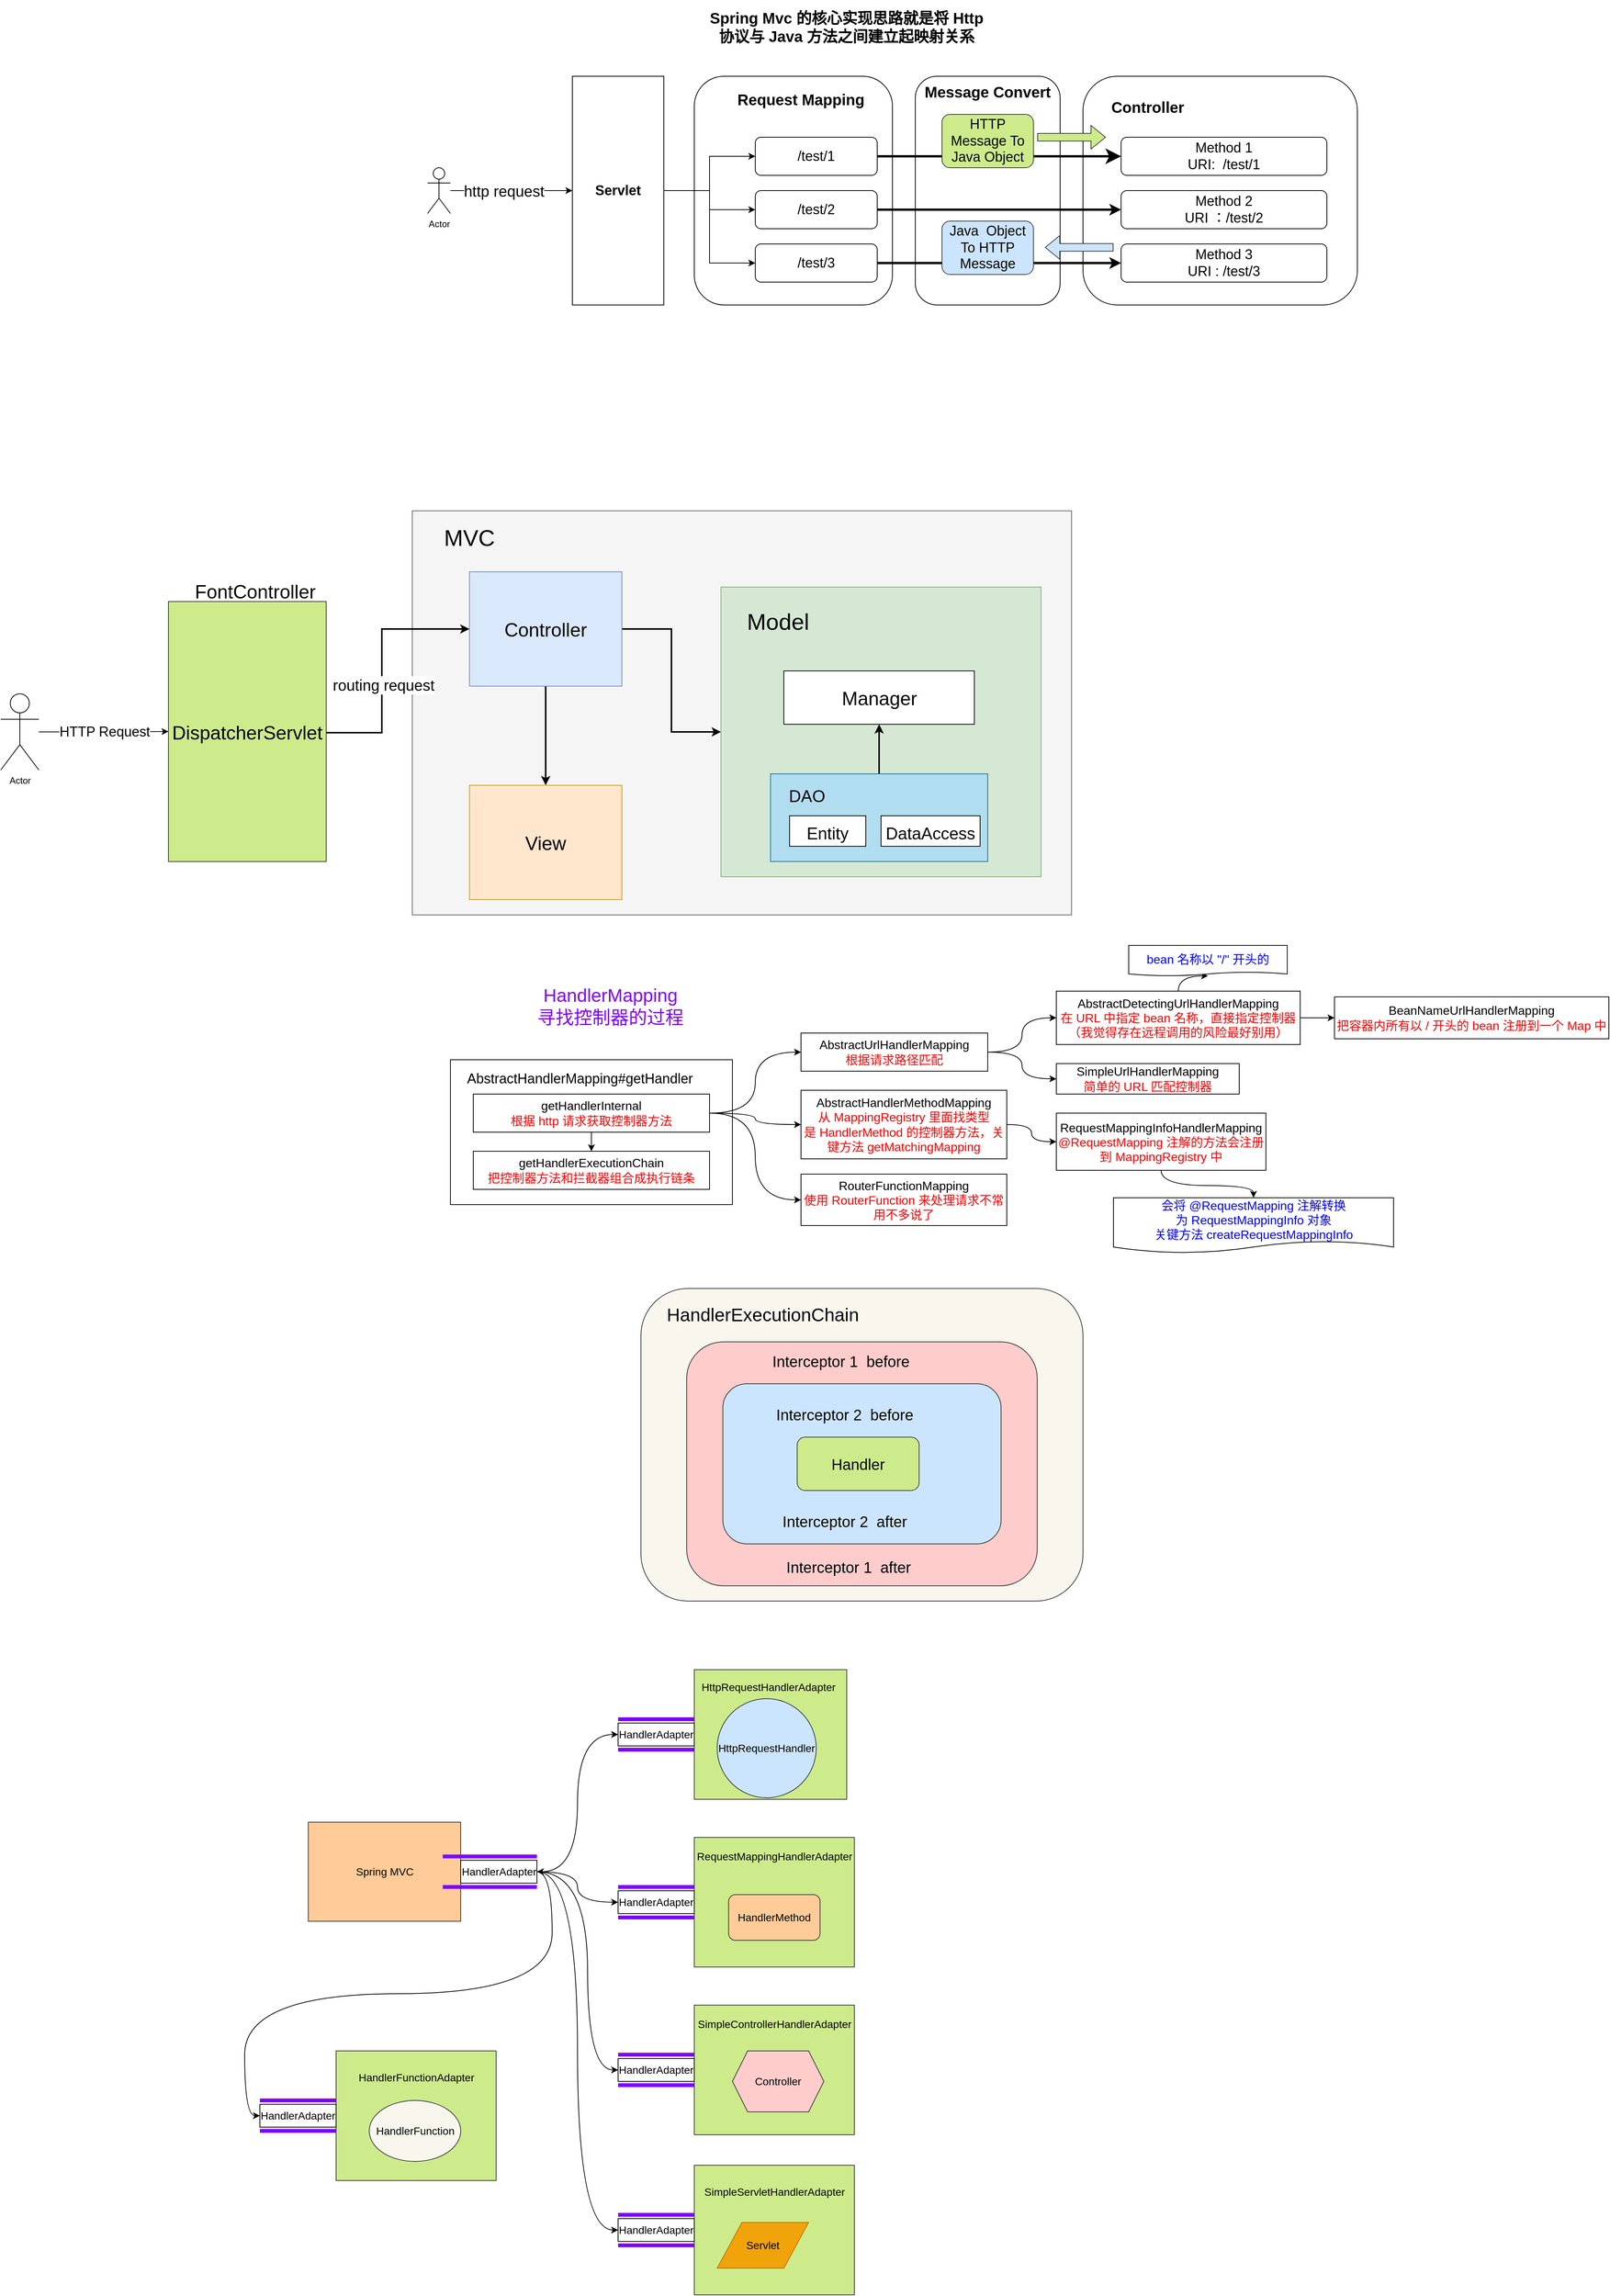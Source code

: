 <mxfile version="22.0.4" type="github">
  <diagram name="第 1 页" id="0abql_iOvC0QdY2ZX0is">
    <mxGraphModel dx="1841" dy="525" grid="1" gridSize="10" guides="1" tooltips="1" connect="1" arrows="1" fold="1" page="1" pageScale="1" pageWidth="827" pageHeight="1169" math="0" shadow="0">
      <root>
        <mxCell id="0" />
        <mxCell id="1" parent="0" />
        <mxCell id="Q98ZkcQ8B9xDj1xsU-A5-8" value="" style="rounded=1;whiteSpace=wrap;html=1;fillColor=#f9f7ed;strokeColor=#36393d;" parent="1" vertex="1">
          <mxGeometry x="50" y="1800" width="580" height="410" as="geometry" />
        </mxCell>
        <mxCell id="10Tzt0Tq10bFXuyb6pFD-25" value="" style="rounded=1;whiteSpace=wrap;html=1;" parent="1" vertex="1">
          <mxGeometry x="410" y="210" width="190" height="300" as="geometry" />
        </mxCell>
        <mxCell id="10Tzt0Tq10bFXuyb6pFD-18" value="" style="rounded=1;whiteSpace=wrap;html=1;" parent="1" vertex="1">
          <mxGeometry x="120" y="210" width="260" height="300" as="geometry" />
        </mxCell>
        <mxCell id="10Tzt0Tq10bFXuyb6pFD-2" value="" style="rounded=1;whiteSpace=wrap;html=1;" parent="1" vertex="1">
          <mxGeometry x="630" y="210" width="360" height="300" as="geometry" />
        </mxCell>
        <mxCell id="10Tzt0Tq10bFXuyb6pFD-3" value="&lt;font style=&quot;font-size: 20px;&quot;&gt;&lt;b style=&quot;&quot;&gt;Controller&lt;/b&gt;&lt;/font&gt;" style="text;html=1;strokeColor=none;fillColor=none;align=center;verticalAlign=middle;whiteSpace=wrap;rounded=0;" parent="1" vertex="1">
          <mxGeometry x="670" y="230" width="90" height="40" as="geometry" />
        </mxCell>
        <mxCell id="10Tzt0Tq10bFXuyb6pFD-4" value="&lt;font style=&quot;font-size: 18px;&quot;&gt;Method 1&lt;br&gt;URI:&amp;nbsp; /test/1&lt;br&gt;&lt;/font&gt;" style="rounded=1;whiteSpace=wrap;html=1;" parent="1" vertex="1">
          <mxGeometry x="680" y="290" width="270" height="50" as="geometry" />
        </mxCell>
        <mxCell id="10Tzt0Tq10bFXuyb6pFD-5" value="&lt;font style=&quot;font-size: 18px;&quot;&gt;Method 2&lt;br&gt;URI ：/test/2&lt;br&gt;&lt;/font&gt;" style="rounded=1;whiteSpace=wrap;html=1;" parent="1" vertex="1">
          <mxGeometry x="680" y="360" width="270" height="50" as="geometry" />
        </mxCell>
        <mxCell id="10Tzt0Tq10bFXuyb6pFD-6" value="&lt;font style=&quot;font-size: 18px;&quot;&gt;Method 3&lt;br&gt;URI : /test/3&lt;br&gt;&lt;/font&gt;" style="rounded=1;whiteSpace=wrap;html=1;" parent="1" vertex="1">
          <mxGeometry x="680" y="430" width="270" height="50" as="geometry" />
        </mxCell>
        <mxCell id="10Tzt0Tq10bFXuyb6pFD-12" style="edgeStyle=orthogonalEdgeStyle;rounded=0;orthogonalLoop=1;jettySize=auto;html=1;" parent="1" source="10Tzt0Tq10bFXuyb6pFD-7" target="10Tzt0Tq10bFXuyb6pFD-9" edge="1">
          <mxGeometry relative="1" as="geometry" />
        </mxCell>
        <mxCell id="10Tzt0Tq10bFXuyb6pFD-14" style="edgeStyle=orthogonalEdgeStyle;rounded=0;orthogonalLoop=1;jettySize=auto;html=1;" parent="1" source="10Tzt0Tq10bFXuyb6pFD-7" target="10Tzt0Tq10bFXuyb6pFD-10" edge="1">
          <mxGeometry relative="1" as="geometry" />
        </mxCell>
        <mxCell id="10Tzt0Tq10bFXuyb6pFD-16" style="edgeStyle=orthogonalEdgeStyle;rounded=0;orthogonalLoop=1;jettySize=auto;html=1;entryX=0;entryY=0.5;entryDx=0;entryDy=0;" parent="1" source="10Tzt0Tq10bFXuyb6pFD-7" target="10Tzt0Tq10bFXuyb6pFD-11" edge="1">
          <mxGeometry relative="1" as="geometry" />
        </mxCell>
        <mxCell id="10Tzt0Tq10bFXuyb6pFD-7" value="&lt;font style=&quot;font-size: 18px;&quot;&gt;&lt;b&gt;Servlet&lt;/b&gt;&lt;/font&gt;" style="rounded=0;whiteSpace=wrap;html=1;" parent="1" vertex="1">
          <mxGeometry x="-40" y="210" width="120" height="300" as="geometry" />
        </mxCell>
        <mxCell id="10Tzt0Tq10bFXuyb6pFD-13" style="edgeStyle=orthogonalEdgeStyle;rounded=0;orthogonalLoop=1;jettySize=auto;html=1;endSize=11;strokeWidth=3;" parent="1" source="10Tzt0Tq10bFXuyb6pFD-9" target="10Tzt0Tq10bFXuyb6pFD-4" edge="1">
          <mxGeometry relative="1" as="geometry" />
        </mxCell>
        <mxCell id="10Tzt0Tq10bFXuyb6pFD-9" value="&lt;font style=&quot;font-size: 18px;&quot;&gt;/test/1&lt;/font&gt;" style="rounded=1;whiteSpace=wrap;html=1;" parent="1" vertex="1">
          <mxGeometry x="200" y="290" width="160" height="50" as="geometry" />
        </mxCell>
        <mxCell id="10Tzt0Tq10bFXuyb6pFD-15" style="edgeStyle=orthogonalEdgeStyle;rounded=0;orthogonalLoop=1;jettySize=auto;html=1;strokeWidth=3;" parent="1" source="10Tzt0Tq10bFXuyb6pFD-10" target="10Tzt0Tq10bFXuyb6pFD-5" edge="1">
          <mxGeometry relative="1" as="geometry" />
        </mxCell>
        <mxCell id="10Tzt0Tq10bFXuyb6pFD-10" value="&lt;font style=&quot;font-size: 18px;&quot;&gt;/test/2&lt;/font&gt;" style="rounded=1;whiteSpace=wrap;html=1;" parent="1" vertex="1">
          <mxGeometry x="200" y="360" width="160" height="50" as="geometry" />
        </mxCell>
        <mxCell id="10Tzt0Tq10bFXuyb6pFD-17" style="edgeStyle=orthogonalEdgeStyle;rounded=0;orthogonalLoop=1;jettySize=auto;html=1;strokeWidth=3;" parent="1" source="10Tzt0Tq10bFXuyb6pFD-11" target="10Tzt0Tq10bFXuyb6pFD-6" edge="1">
          <mxGeometry relative="1" as="geometry" />
        </mxCell>
        <mxCell id="10Tzt0Tq10bFXuyb6pFD-11" value="&lt;font style=&quot;font-size: 18px;&quot;&gt;/test/3&lt;/font&gt;" style="rounded=1;whiteSpace=wrap;html=1;" parent="1" vertex="1">
          <mxGeometry x="200" y="430" width="160" height="50" as="geometry" />
        </mxCell>
        <mxCell id="10Tzt0Tq10bFXuyb6pFD-19" value="&lt;font style=&quot;font-size: 20px;&quot;&gt;&lt;b style=&quot;&quot;&gt;Request Mapping&lt;/b&gt;&lt;/font&gt;" style="text;html=1;strokeColor=none;fillColor=none;align=center;verticalAlign=middle;whiteSpace=wrap;rounded=0;" parent="1" vertex="1">
          <mxGeometry x="175" y="220" width="170" height="40" as="geometry" />
        </mxCell>
        <mxCell id="10Tzt0Tq10bFXuyb6pFD-21" style="edgeStyle=orthogonalEdgeStyle;rounded=0;orthogonalLoop=1;jettySize=auto;html=1;" parent="1" source="10Tzt0Tq10bFXuyb6pFD-20" target="10Tzt0Tq10bFXuyb6pFD-7" edge="1">
          <mxGeometry relative="1" as="geometry" />
        </mxCell>
        <mxCell id="10Tzt0Tq10bFXuyb6pFD-22" value="&lt;font style=&quot;font-size: 20px;&quot;&gt;http request&lt;/font&gt;" style="edgeLabel;html=1;align=center;verticalAlign=middle;resizable=0;points=[];" parent="10Tzt0Tq10bFXuyb6pFD-21" vertex="1" connectable="0">
          <mxGeometry x="-0.287" y="-3" relative="1" as="geometry">
            <mxPoint x="13" y="-3" as="offset" />
          </mxGeometry>
        </mxCell>
        <mxCell id="10Tzt0Tq10bFXuyb6pFD-20" value="Actor" style="shape=umlActor;verticalLabelPosition=bottom;verticalAlign=top;html=1;outlineConnect=0;" parent="1" vertex="1">
          <mxGeometry x="-230" y="330" width="30" height="60" as="geometry" />
        </mxCell>
        <mxCell id="10Tzt0Tq10bFXuyb6pFD-23" value="&lt;font style=&quot;font-size: 20px;&quot;&gt;&lt;b style=&quot;&quot;&gt;Spring Mvc 的核心实现思路就是将 Http 协议与 Java 方法之间建立起映射关系&lt;/b&gt;&lt;/font&gt;" style="text;html=1;strokeColor=none;fillColor=none;align=center;verticalAlign=middle;whiteSpace=wrap;rounded=0;" parent="1" vertex="1">
          <mxGeometry x="130" y="110" width="380" height="70" as="geometry" />
        </mxCell>
        <mxCell id="10Tzt0Tq10bFXuyb6pFD-26" value="&lt;font style=&quot;font-size: 20px;&quot;&gt;&lt;b style=&quot;&quot;&gt;Message Convert&lt;/b&gt;&lt;/font&gt;" style="text;html=1;strokeColor=none;fillColor=none;align=center;verticalAlign=middle;whiteSpace=wrap;rounded=0;" parent="1" vertex="1">
          <mxGeometry x="420" y="210" width="170" height="40" as="geometry" />
        </mxCell>
        <mxCell id="10Tzt0Tq10bFXuyb6pFD-29" value="&lt;font style=&quot;font-size: 18px;&quot;&gt;HTTP Message To Java Object&lt;/font&gt;" style="rounded=1;whiteSpace=wrap;html=1;fillColor=#cdeb8b;strokeColor=#36393d;" parent="1" vertex="1">
          <mxGeometry x="445" y="260" width="120" height="70" as="geometry" />
        </mxCell>
        <mxCell id="10Tzt0Tq10bFXuyb6pFD-30" value="&lt;font style=&quot;font-size: 18px;&quot;&gt;Java&amp;nbsp; Object To HTTP Message&lt;/font&gt;" style="rounded=1;whiteSpace=wrap;html=1;fillColor=#cce5ff;strokeColor=#36393d;" parent="1" vertex="1">
          <mxGeometry x="445" y="400" width="120" height="70" as="geometry" />
        </mxCell>
        <mxCell id="10Tzt0Tq10bFXuyb6pFD-31" value="" style="shape=flexArrow;endArrow=classic;html=1;rounded=0;fillColor=#cdeb8b;strokeColor=#36393d;" parent="1" edge="1">
          <mxGeometry width="50" height="50" relative="1" as="geometry">
            <mxPoint x="570" y="290" as="sourcePoint" />
            <mxPoint x="660" y="290" as="targetPoint" />
          </mxGeometry>
        </mxCell>
        <mxCell id="10Tzt0Tq10bFXuyb6pFD-32" value="" style="shape=flexArrow;endArrow=classic;html=1;rounded=0;fillColor=#cce5ff;strokeColor=#36393d;" parent="1" edge="1">
          <mxGeometry width="50" height="50" relative="1" as="geometry">
            <mxPoint x="670" y="434.5" as="sourcePoint" />
            <mxPoint x="580" y="434.5" as="targetPoint" />
          </mxGeometry>
        </mxCell>
        <mxCell id="taZi2zHfxL4B1svhan_J-2" value="" style="rounded=0;whiteSpace=wrap;html=1;fillColor=#f5f5f5;fontColor=#333333;strokeColor=#666666;" parent="1" vertex="1">
          <mxGeometry x="-250" y="780" width="865" height="530" as="geometry" />
        </mxCell>
        <mxCell id="taZi2zHfxL4B1svhan_J-3" style="edgeStyle=orthogonalEdgeStyle;rounded=0;orthogonalLoop=1;jettySize=auto;html=1;fontSize=25;strokeWidth=2;" parent="1" source="taZi2zHfxL4B1svhan_J-5" target="taZi2zHfxL4B1svhan_J-7" edge="1">
          <mxGeometry relative="1" as="geometry" />
        </mxCell>
        <mxCell id="taZi2zHfxL4B1svhan_J-4" style="edgeStyle=orthogonalEdgeStyle;rounded=0;orthogonalLoop=1;jettySize=auto;html=1;exitX=0.5;exitY=1;exitDx=0;exitDy=0;fontSize=25;strokeWidth=2;" parent="1" source="taZi2zHfxL4B1svhan_J-5" target="taZi2zHfxL4B1svhan_J-6" edge="1">
          <mxGeometry relative="1" as="geometry" />
        </mxCell>
        <mxCell id="taZi2zHfxL4B1svhan_J-5" value="&lt;font style=&quot;font-size: 25px;&quot;&gt;Controller&lt;/font&gt;" style="rounded=0;whiteSpace=wrap;html=1;fillColor=#dae8fc;strokeColor=#6c8ebf;" parent="1" vertex="1">
          <mxGeometry x="-175" y="860" width="200" height="150" as="geometry" />
        </mxCell>
        <mxCell id="taZi2zHfxL4B1svhan_J-6" value="&lt;font style=&quot;font-size: 25px;&quot;&gt;View&lt;/font&gt;" style="rounded=0;whiteSpace=wrap;html=1;fillColor=#ffe6cc;strokeColor=#d79b00;" parent="1" vertex="1">
          <mxGeometry x="-175" y="1140" width="200" height="150" as="geometry" />
        </mxCell>
        <mxCell id="taZi2zHfxL4B1svhan_J-7" value="" style="rounded=0;whiteSpace=wrap;html=1;fillColor=#d5e8d4;strokeColor=#82b366;" parent="1" vertex="1">
          <mxGeometry x="155" y="880" width="420" height="380" as="geometry" />
        </mxCell>
        <mxCell id="taZi2zHfxL4B1svhan_J-8" style="edgeStyle=orthogonalEdgeStyle;rounded=0;orthogonalLoop=1;jettySize=auto;html=1;exitX=0.5;exitY=0;exitDx=0;exitDy=0;entryX=0.5;entryY=1;entryDx=0;entryDy=0;fontSize=30;strokeWidth=2;" parent="1" source="taZi2zHfxL4B1svhan_J-9" target="taZi2zHfxL4B1svhan_J-10" edge="1">
          <mxGeometry relative="1" as="geometry" />
        </mxCell>
        <mxCell id="taZi2zHfxL4B1svhan_J-9" value="" style="rounded=0;whiteSpace=wrap;html=1;fontSize=25;fillColor=#b1ddf0;strokeColor=#10739e;" parent="1" vertex="1">
          <mxGeometry x="220" y="1125" width="285" height="115" as="geometry" />
        </mxCell>
        <mxCell id="taZi2zHfxL4B1svhan_J-10" value="Manager" style="rounded=0;whiteSpace=wrap;html=1;fontSize=25;" parent="1" vertex="1">
          <mxGeometry x="237.5" y="990" width="250" height="70" as="geometry" />
        </mxCell>
        <mxCell id="taZi2zHfxL4B1svhan_J-11" value="&lt;font style=&quot;font-size: 30px;&quot;&gt;MVC&lt;/font&gt;" style="text;html=1;strokeColor=none;fillColor=none;align=center;verticalAlign=middle;whiteSpace=wrap;rounded=0;fontSize=25;" parent="1" vertex="1">
          <mxGeometry x="-230" y="790" width="110" height="50" as="geometry" />
        </mxCell>
        <mxCell id="taZi2zHfxL4B1svhan_J-12" value="&lt;font style=&quot;font-size: 30px;&quot;&gt;Model&lt;/font&gt;" style="text;html=1;strokeColor=none;fillColor=none;align=center;verticalAlign=middle;whiteSpace=wrap;rounded=0;fontSize=25;" parent="1" vertex="1">
          <mxGeometry x="175" y="900" width="110" height="50" as="geometry" />
        </mxCell>
        <mxCell id="taZi2zHfxL4B1svhan_J-13" value="&lt;font style=&quot;font-size: 22px;&quot;&gt;Entity&lt;/font&gt;" style="rounded=0;whiteSpace=wrap;html=1;fontSize=30;" parent="1" vertex="1">
          <mxGeometry x="245" y="1180" width="100" height="40" as="geometry" />
        </mxCell>
        <mxCell id="taZi2zHfxL4B1svhan_J-14" value="&lt;font style=&quot;font-size: 22px;&quot;&gt;DataAccess&lt;/font&gt;" style="rounded=0;whiteSpace=wrap;html=1;fontSize=30;" parent="1" vertex="1">
          <mxGeometry x="365" y="1180" width="130" height="40" as="geometry" />
        </mxCell>
        <mxCell id="taZi2zHfxL4B1svhan_J-15" value="DAO" style="text;html=1;strokeColor=none;fillColor=none;align=center;verticalAlign=middle;whiteSpace=wrap;rounded=0;fontSize=22;" parent="1" vertex="1">
          <mxGeometry x="237.5" y="1140" width="60" height="30" as="geometry" />
        </mxCell>
        <mxCell id="taZi2zHfxL4B1svhan_J-17" style="edgeStyle=orthogonalEdgeStyle;rounded=0;orthogonalLoop=1;jettySize=auto;html=1;entryX=0;entryY=0.5;entryDx=0;entryDy=0;strokeWidth=2;" parent="1" source="taZi2zHfxL4B1svhan_J-16" target="taZi2zHfxL4B1svhan_J-5" edge="1">
          <mxGeometry relative="1" as="geometry">
            <Array as="points">
              <mxPoint x="-290" y="1071" />
              <mxPoint x="-290" y="935" />
            </Array>
          </mxGeometry>
        </mxCell>
        <mxCell id="taZi2zHfxL4B1svhan_J-22" value="&lt;font style=&quot;font-size: 20px;&quot;&gt;routing request&lt;/font&gt;" style="edgeLabel;html=1;align=center;verticalAlign=middle;resizable=0;points=[];" parent="taZi2zHfxL4B1svhan_J-17" vertex="1" connectable="0">
          <mxGeometry x="-0.155" y="-2" relative="1" as="geometry">
            <mxPoint y="1" as="offset" />
          </mxGeometry>
        </mxCell>
        <mxCell id="taZi2zHfxL4B1svhan_J-16" value="&lt;font style=&quot;font-size: 25px;&quot;&gt;DispatcherServlet&lt;/font&gt;" style="rounded=0;whiteSpace=wrap;html=1;fillColor=#cdeb8b;strokeColor=#36393d;" parent="1" vertex="1">
          <mxGeometry x="-570" y="899" width="207" height="341" as="geometry" />
        </mxCell>
        <mxCell id="taZi2zHfxL4B1svhan_J-18" value="&lt;font style=&quot;font-size: 25px;&quot;&gt;FontController&lt;/font&gt;" style="text;html=1;strokeColor=none;fillColor=none;align=center;verticalAlign=middle;whiteSpace=wrap;rounded=0;" parent="1" vertex="1">
          <mxGeometry x="-526.5" y="870" width="140" height="30" as="geometry" />
        </mxCell>
        <mxCell id="taZi2zHfxL4B1svhan_J-20" style="edgeStyle=orthogonalEdgeStyle;rounded=0;orthogonalLoop=1;jettySize=auto;html=1;entryX=0;entryY=0.5;entryDx=0;entryDy=0;" parent="1" source="taZi2zHfxL4B1svhan_J-19" target="taZi2zHfxL4B1svhan_J-16" edge="1">
          <mxGeometry relative="1" as="geometry" />
        </mxCell>
        <mxCell id="taZi2zHfxL4B1svhan_J-21" value="&lt;font style=&quot;font-size: 18px;&quot;&gt;HTTP Request&lt;/font&gt;" style="edgeLabel;html=1;align=center;verticalAlign=middle;resizable=0;points=[];" parent="taZi2zHfxL4B1svhan_J-20" vertex="1" connectable="0">
          <mxGeometry x="-0.26" y="1" relative="1" as="geometry">
            <mxPoint x="23" y="1" as="offset" />
          </mxGeometry>
        </mxCell>
        <mxCell id="taZi2zHfxL4B1svhan_J-19" value="Actor" style="shape=umlActor;verticalLabelPosition=bottom;verticalAlign=top;html=1;outlineConnect=0;" parent="1" vertex="1">
          <mxGeometry x="-790" y="1020" width="50" height="100" as="geometry" />
        </mxCell>
        <mxCell id="3lszufqdUvXLjo91GpNb-1" value="" style="rounded=0;whiteSpace=wrap;html=1;" parent="1" vertex="1">
          <mxGeometry x="-200" y="1500" width="370" height="190" as="geometry" />
        </mxCell>
        <mxCell id="3lszufqdUvXLjo91GpNb-7" value="" style="edgeStyle=orthogonalEdgeStyle;orthogonalLoop=1;jettySize=auto;html=1;entryX=0;entryY=0.5;entryDx=0;entryDy=0;curved=1;" parent="1" source="3lszufqdUvXLjo91GpNb-2" target="3lszufqdUvXLjo91GpNb-6" edge="1">
          <mxGeometry relative="1" as="geometry" />
        </mxCell>
        <mxCell id="3lszufqdUvXLjo91GpNb-19" style="edgeStyle=orthogonalEdgeStyle;orthogonalLoop=1;jettySize=auto;html=1;entryX=0;entryY=0.5;entryDx=0;entryDy=0;curved=1;" parent="1" source="3lszufqdUvXLjo91GpNb-2" target="3lszufqdUvXLjo91GpNb-18" edge="1">
          <mxGeometry relative="1" as="geometry" />
        </mxCell>
        <mxCell id="3lszufqdUvXLjo91GpNb-26" style="edgeStyle=orthogonalEdgeStyle;orthogonalLoop=1;jettySize=auto;html=1;entryX=0;entryY=0.5;entryDx=0;entryDy=0;curved=1;" parent="1" source="3lszufqdUvXLjo91GpNb-2" target="3lszufqdUvXLjo91GpNb-25" edge="1">
          <mxGeometry relative="1" as="geometry" />
        </mxCell>
        <mxCell id="3lszufqdUvXLjo91GpNb-27" style="edgeStyle=orthogonalEdgeStyle;rounded=0;orthogonalLoop=1;jettySize=auto;html=1;entryX=0.5;entryY=0;entryDx=0;entryDy=0;" parent="1" source="3lszufqdUvXLjo91GpNb-2" target="3lszufqdUvXLjo91GpNb-3" edge="1">
          <mxGeometry relative="1" as="geometry" />
        </mxCell>
        <mxCell id="3lszufqdUvXLjo91GpNb-2" value="&lt;font style=&quot;font-size: 16px;&quot;&gt;getHandlerInternal&lt;br&gt;&lt;font color=&quot;#ff0000&quot;&gt;根据 http 请求获取控制器方法&lt;/font&gt;&lt;/font&gt;" style="rounded=0;whiteSpace=wrap;html=1;" parent="1" vertex="1">
          <mxGeometry x="-170" y="1545" width="310" height="50" as="geometry" />
        </mxCell>
        <mxCell id="3lszufqdUvXLjo91GpNb-3" value="&lt;font style=&quot;font-size: 16px;&quot;&gt;getHandlerExecutionChain&lt;br&gt;&lt;font color=&quot;#ff0000&quot;&gt;把控制器方法和拦截器组合成执行链条&lt;/font&gt;&lt;/font&gt;" style="rounded=0;whiteSpace=wrap;html=1;" parent="1" vertex="1">
          <mxGeometry x="-170" y="1620" width="310" height="50" as="geometry" />
        </mxCell>
        <mxCell id="3lszufqdUvXLjo91GpNb-4" value="&lt;font style=&quot;font-size: 18px;&quot;&gt;AbstractHandlerMapping#getHandler&lt;/font&gt;" style="text;html=1;strokeColor=none;fillColor=none;align=center;verticalAlign=middle;whiteSpace=wrap;rounded=0;" parent="1" vertex="1">
          <mxGeometry x="-190" y="1510" width="320" height="30" as="geometry" />
        </mxCell>
        <mxCell id="3lszufqdUvXLjo91GpNb-13" style="edgeStyle=orthogonalEdgeStyle;orthogonalLoop=1;jettySize=auto;html=1;entryX=0;entryY=0.5;entryDx=0;entryDy=0;curved=1;" parent="1" source="3lszufqdUvXLjo91GpNb-6" target="3lszufqdUvXLjo91GpNb-9" edge="1">
          <mxGeometry relative="1" as="geometry">
            <mxPoint x="565" y="1420" as="targetPoint" />
          </mxGeometry>
        </mxCell>
        <mxCell id="3lszufqdUvXLjo91GpNb-17" style="edgeStyle=orthogonalEdgeStyle;orthogonalLoop=1;jettySize=auto;html=1;entryX=0;entryY=0.5;entryDx=0;entryDy=0;exitX=1;exitY=0.5;exitDx=0;exitDy=0;curved=1;" parent="1" source="3lszufqdUvXLjo91GpNb-6" target="3lszufqdUvXLjo91GpNb-16" edge="1">
          <mxGeometry relative="1" as="geometry">
            <mxPoint x="575" y="1500" as="targetPoint" />
          </mxGeometry>
        </mxCell>
        <mxCell id="3lszufqdUvXLjo91GpNb-6" value="&lt;font style=&quot;&quot;&gt;&lt;font style=&quot;font-size: 16px;&quot;&gt;AbstractUrlHandlerMapping&lt;br&gt;&lt;font color=&quot;#ff0000&quot;&gt;根据请求路径匹配&lt;/font&gt;&lt;/font&gt;&lt;br&gt;&lt;/font&gt;" style="whiteSpace=wrap;html=1;rounded=0;" parent="1" vertex="1">
          <mxGeometry x="260" y="1465" width="245" height="50" as="geometry" />
        </mxCell>
        <mxCell id="3lszufqdUvXLjo91GpNb-12" value="" style="edgeStyle=orthogonalEdgeStyle;orthogonalLoop=1;jettySize=auto;html=1;curved=1;" parent="1" source="3lszufqdUvXLjo91GpNb-9" target="3lszufqdUvXLjo91GpNb-11" edge="1">
          <mxGeometry relative="1" as="geometry" />
        </mxCell>
        <mxCell id="3lszufqdUvXLjo91GpNb-15" value="" style="edgeStyle=orthogonalEdgeStyle;rounded=0;orthogonalLoop=1;jettySize=auto;html=1;" parent="1" source="3lszufqdUvXLjo91GpNb-9" target="3lszufqdUvXLjo91GpNb-14" edge="1">
          <mxGeometry relative="1" as="geometry" />
        </mxCell>
        <mxCell id="3lszufqdUvXLjo91GpNb-9" value="&lt;font style=&quot;&quot;&gt;&lt;font style=&quot;font-size: 16px;&quot;&gt;&lt;font style=&quot;&quot;&gt;AbstractDetectingUrlHandlerMapping&lt;br&gt;&lt;/font&gt;&lt;font color=&quot;#ff0000&quot; style=&quot;&quot;&gt;在 URL 中指定 bean 名称，直接指定控制器（我觉得存在远程调用的风险最好别用）&lt;/font&gt;&lt;/font&gt;&lt;br&gt;&lt;/font&gt;" style="whiteSpace=wrap;html=1;rounded=0;" parent="1" vertex="1">
          <mxGeometry x="595" y="1410" width="320" height="70" as="geometry" />
        </mxCell>
        <mxCell id="3lszufqdUvXLjo91GpNb-11" value="&lt;font color=&quot;#0000ff&quot; style=&quot;font-size: 16px;&quot;&gt;bean 名称以 &quot;/&quot; 开头的&lt;/font&gt;" style="shape=document;whiteSpace=wrap;html=1;boundedLbl=1;rounded=0;size=0.125;" parent="1" vertex="1">
          <mxGeometry x="690" y="1350" width="208" height="40" as="geometry" />
        </mxCell>
        <mxCell id="3lszufqdUvXLjo91GpNb-14" value="&lt;font style=&quot;&quot;&gt;&lt;font style=&quot;font-size: 16px;&quot;&gt;&lt;font style=&quot;&quot;&gt;BeanNameUrlHandlerMapping&lt;br&gt;&lt;/font&gt;&lt;font color=&quot;#ff0000&quot;&gt;把容器内所有以 / 开头的 bean 注册到一个 Map 中&lt;/font&gt;&lt;/font&gt;&lt;br&gt;&lt;/font&gt;" style="whiteSpace=wrap;html=1;rounded=0;" parent="1" vertex="1">
          <mxGeometry x="960" y="1417.5" width="360" height="55" as="geometry" />
        </mxCell>
        <mxCell id="3lszufqdUvXLjo91GpNb-16" value="&lt;font style=&quot;&quot;&gt;&lt;font style=&quot;font-size: 16px;&quot;&gt;&lt;font style=&quot;&quot;&gt;SimpleUrlHandlerMapping&lt;br&gt;&lt;/font&gt;&lt;font color=&quot;#ff0000&quot;&gt;简单的 URL 匹配控制器&lt;/font&gt;&lt;/font&gt;&lt;br&gt;&lt;/font&gt;" style="whiteSpace=wrap;html=1;rounded=0;" parent="1" vertex="1">
          <mxGeometry x="595" y="1505" width="240" height="40" as="geometry" />
        </mxCell>
        <mxCell id="3lszufqdUvXLjo91GpNb-22" style="edgeStyle=orthogonalEdgeStyle;orthogonalLoop=1;jettySize=auto;html=1;entryX=0;entryY=0.5;entryDx=0;entryDy=0;curved=1;" parent="1" source="3lszufqdUvXLjo91GpNb-18" target="3lszufqdUvXLjo91GpNb-21" edge="1">
          <mxGeometry relative="1" as="geometry">
            <mxPoint x="575" y="1597.5" as="targetPoint" />
          </mxGeometry>
        </mxCell>
        <mxCell id="3lszufqdUvXLjo91GpNb-18" value="&lt;font style=&quot;font-size: 16px;&quot;&gt;&lt;font style=&quot;&quot;&gt;&lt;font style=&quot;&quot;&gt;&lt;font style=&quot;&quot;&gt;AbstractHandlerMethodMapping&lt;br&gt;&lt;/font&gt;&lt;font style=&quot;&quot; color=&quot;#ff0000&quot;&gt;从&amp;nbsp;MappingRegistry 里面找类型是&amp;nbsp;&lt;/font&gt;&lt;/font&gt;&lt;font style=&quot;&quot; color=&quot;#ff0000&quot;&gt;HandlerMethod 的控制器方法，关键方法&amp;nbsp;&lt;/font&gt;&lt;/font&gt;&lt;font color=&quot;#ff0000&quot;&gt;getMatchingMapping&lt;/font&gt;&lt;/font&gt;" style="whiteSpace=wrap;html=1;rounded=0;" parent="1" vertex="1">
          <mxGeometry x="260" y="1540" width="270" height="90" as="geometry" />
        </mxCell>
        <mxCell id="3lszufqdUvXLjo91GpNb-24" value="" style="edgeStyle=orthogonalEdgeStyle;orthogonalLoop=1;jettySize=auto;html=1;curved=1;" parent="1" source="3lszufqdUvXLjo91GpNb-21" target="3lszufqdUvXLjo91GpNb-23" edge="1">
          <mxGeometry relative="1" as="geometry" />
        </mxCell>
        <mxCell id="3lszufqdUvXLjo91GpNb-21" value="&lt;font style=&quot;&quot;&gt;&lt;font style=&quot;font-size: 16px;&quot;&gt;&lt;font style=&quot;&quot;&gt;RequestMappingInfoHandlerMapping&lt;br&gt;&lt;/font&gt;&lt;font color=&quot;#ff0000&quot;&gt;@RequestMapping 注解的方法会注册到&amp;nbsp;MappingRegistry 中&lt;/font&gt;&lt;/font&gt;&lt;br&gt;&lt;/font&gt;" style="whiteSpace=wrap;html=1;rounded=0;" parent="1" vertex="1">
          <mxGeometry x="595" y="1570" width="275" height="75" as="geometry" />
        </mxCell>
        <mxCell id="3lszufqdUvXLjo91GpNb-23" value="&lt;font color=&quot;#0000ff&quot;&gt;&lt;font style=&quot;font-size: 16px;&quot;&gt;会将&amp;nbsp;@RequestMapping 注解转换为&amp;nbsp;RequestMappingInfo 对象&lt;br&gt;关键方法&amp;nbsp;&lt;/font&gt;&lt;font style=&quot;font-size: 16px;&quot;&gt;createRequestMappingInfo&lt;/font&gt;&lt;/font&gt;" style="shape=document;whiteSpace=wrap;html=1;boundedLbl=1;rounded=0;size=0.216;" parent="1" vertex="1">
          <mxGeometry x="670" y="1681" width="367.5" height="72.5" as="geometry" />
        </mxCell>
        <mxCell id="3lszufqdUvXLjo91GpNb-25" value="&lt;font style=&quot;font-size: 16px;&quot;&gt;RouterFunctionMapping&lt;br&gt;&lt;font color=&quot;#ff0000&quot;&gt;使用&amp;nbsp;RouterFunction 来处理请求不常用不多说了&lt;/font&gt;&lt;br&gt;&lt;/font&gt;" style="whiteSpace=wrap;html=1;rounded=0;" parent="1" vertex="1">
          <mxGeometry x="260" y="1650" width="270" height="67.5" as="geometry" />
        </mxCell>
        <mxCell id="3lszufqdUvXLjo91GpNb-28" value="&lt;font color=&quot;#7f00ff&quot; style=&quot;font-size: 24px;&quot;&gt;HandlerMapping &lt;br&gt;寻找控制器的过程&lt;/font&gt;" style="text;html=1;strokeColor=none;fillColor=none;align=center;verticalAlign=middle;whiteSpace=wrap;rounded=0;" parent="1" vertex="1">
          <mxGeometry x="-120" y="1400" width="260" height="60" as="geometry" />
        </mxCell>
        <mxCell id="Q98ZkcQ8B9xDj1xsU-A5-1" value="" style="rounded=1;whiteSpace=wrap;html=1;fillColor=#ffcccc;strokeColor=#36393d;" parent="1" vertex="1">
          <mxGeometry x="110" y="1870" width="460" height="320" as="geometry" />
        </mxCell>
        <mxCell id="Q98ZkcQ8B9xDj1xsU-A5-2" value="" style="rounded=1;whiteSpace=wrap;html=1;fillColor=#cce5ff;strokeColor=#36393d;" parent="1" vertex="1">
          <mxGeometry x="157.5" y="1925" width="365" height="210" as="geometry" />
        </mxCell>
        <mxCell id="Q98ZkcQ8B9xDj1xsU-A5-3" value="&lt;font style=&quot;font-size: 20px;&quot;&gt;Handler&lt;/font&gt;" style="rounded=1;whiteSpace=wrap;html=1;fillColor=#cdeb8b;strokeColor=#36393d;" parent="1" vertex="1">
          <mxGeometry x="255" y="1995" width="160" height="70" as="geometry" />
        </mxCell>
        <mxCell id="Q98ZkcQ8B9xDj1xsU-A5-4" value="&lt;font style=&quot;font-size: 20px;&quot;&gt;Interceptor 2&amp;nbsp; before&lt;/font&gt;" style="text;html=1;strokeColor=none;fillColor=none;align=center;verticalAlign=middle;whiteSpace=wrap;rounded=0;" parent="1" vertex="1">
          <mxGeometry x="215" y="1950" width="205" height="30" as="geometry" />
        </mxCell>
        <mxCell id="Q98ZkcQ8B9xDj1xsU-A5-5" value="&lt;font style=&quot;font-size: 20px;&quot;&gt;Interceptor 2&amp;nbsp; after&lt;/font&gt;" style="text;html=1;strokeColor=none;fillColor=none;align=center;verticalAlign=middle;whiteSpace=wrap;rounded=0;" parent="1" vertex="1">
          <mxGeometry x="215" y="2090" width="205" height="30" as="geometry" />
        </mxCell>
        <mxCell id="Q98ZkcQ8B9xDj1xsU-A5-6" value="&lt;font style=&quot;font-size: 20px;&quot;&gt;Interceptor 1&amp;nbsp; before&lt;/font&gt;" style="text;html=1;strokeColor=none;fillColor=none;align=center;verticalAlign=middle;whiteSpace=wrap;rounded=0;" parent="1" vertex="1">
          <mxGeometry x="210" y="1880" width="205" height="30" as="geometry" />
        </mxCell>
        <mxCell id="Q98ZkcQ8B9xDj1xsU-A5-7" value="&lt;font style=&quot;font-size: 20px;&quot;&gt;Interceptor 1&amp;nbsp; after&lt;/font&gt;" style="text;html=1;strokeColor=none;fillColor=none;align=center;verticalAlign=middle;whiteSpace=wrap;rounded=0;" parent="1" vertex="1">
          <mxGeometry x="220" y="2150" width="205" height="30" as="geometry" />
        </mxCell>
        <mxCell id="Q98ZkcQ8B9xDj1xsU-A5-9" value="&lt;font style=&quot;font-size: 24px;&quot;&gt;HandlerExecutionChain&lt;/font&gt;" style="text;html=1;strokeColor=none;fillColor=none;align=center;verticalAlign=middle;whiteSpace=wrap;rounded=0;" parent="1" vertex="1">
          <mxGeometry x="90" y="1810" width="240" height="50" as="geometry" />
        </mxCell>
        <mxCell id="3CwiVeuf_U36mDHTG-8X-5" value="&lt;font style=&quot;font-size: 14px;&quot;&gt;Spring MVC&lt;/font&gt;" style="rounded=0;whiteSpace=wrap;html=1;fillColor=#ffcc99;strokeColor=#36393d;" vertex="1" parent="1">
          <mxGeometry x="-386.5" y="2500" width="200" height="130" as="geometry" />
        </mxCell>
        <mxCell id="3CwiVeuf_U36mDHTG-8X-7" value="" style="line;strokeWidth=5;html=1;strokeColor=#7F00FF;" vertex="1" parent="1">
          <mxGeometry x="-210" y="2540" width="123.5" height="10" as="geometry" />
        </mxCell>
        <mxCell id="3CwiVeuf_U36mDHTG-8X-8" value="" style="line;strokeWidth=5;html=1;strokeColor=#7F00FF;" vertex="1" parent="1">
          <mxGeometry x="-210" y="2580" width="123.5" height="10" as="geometry" />
        </mxCell>
        <mxCell id="3CwiVeuf_U36mDHTG-8X-16" style="edgeStyle=orthogonalEdgeStyle;orthogonalLoop=1;jettySize=auto;html=1;entryX=0;entryY=0.5;entryDx=0;entryDy=0;startArrow=classic;startFill=1;curved=1;" edge="1" parent="1" source="3CwiVeuf_U36mDHTG-8X-9" target="3CwiVeuf_U36mDHTG-8X-15">
          <mxGeometry relative="1" as="geometry" />
        </mxCell>
        <mxCell id="3CwiVeuf_U36mDHTG-8X-25" style="edgeStyle=orthogonalEdgeStyle;orthogonalLoop=1;jettySize=auto;html=1;entryX=0;entryY=0.5;entryDx=0;entryDy=0;curved=1;" edge="1" parent="1" source="3CwiVeuf_U36mDHTG-8X-9" target="3CwiVeuf_U36mDHTG-8X-22">
          <mxGeometry relative="1" as="geometry" />
        </mxCell>
        <mxCell id="3CwiVeuf_U36mDHTG-8X-34" style="edgeStyle=orthogonalEdgeStyle;orthogonalLoop=1;jettySize=auto;html=1;entryX=0;entryY=0.5;entryDx=0;entryDy=0;curved=1;" edge="1" parent="1" source="3CwiVeuf_U36mDHTG-8X-9" target="3CwiVeuf_U36mDHTG-8X-30">
          <mxGeometry relative="1" as="geometry">
            <Array as="points">
              <mxPoint x="-20" y="2565" />
              <mxPoint x="-20" y="2825" />
            </Array>
          </mxGeometry>
        </mxCell>
        <mxCell id="3CwiVeuf_U36mDHTG-8X-44" style="edgeStyle=orthogonalEdgeStyle;orthogonalLoop=1;jettySize=auto;html=1;entryX=0;entryY=0.5;entryDx=0;entryDy=0;curved=1;" edge="1" parent="1" source="3CwiVeuf_U36mDHTG-8X-9" target="3CwiVeuf_U36mDHTG-8X-39">
          <mxGeometry relative="1" as="geometry" />
        </mxCell>
        <mxCell id="3CwiVeuf_U36mDHTG-8X-53" style="edgeStyle=orthogonalEdgeStyle;orthogonalLoop=1;jettySize=auto;html=1;entryX=0;entryY=0.5;entryDx=0;entryDy=0;exitX=1;exitY=0.5;exitDx=0;exitDy=0;curved=1;" edge="1" parent="1" source="3CwiVeuf_U36mDHTG-8X-9" target="3CwiVeuf_U36mDHTG-8X-49">
          <mxGeometry relative="1" as="geometry" />
        </mxCell>
        <mxCell id="3CwiVeuf_U36mDHTG-8X-9" value="&lt;font style=&quot;font-size: 14px;&quot;&gt;HandlerAdapter&lt;/font&gt;" style="rounded=0;whiteSpace=wrap;html=1;" vertex="1" parent="1">
          <mxGeometry x="-186.5" y="2550" width="100" height="30" as="geometry" />
        </mxCell>
        <mxCell id="3CwiVeuf_U36mDHTG-8X-10" value="" style="rounded=0;whiteSpace=wrap;html=1;fillColor=#cdeb8b;strokeColor=#36393d;" vertex="1" parent="1">
          <mxGeometry x="120" y="2300" width="200" height="170" as="geometry" />
        </mxCell>
        <mxCell id="3CwiVeuf_U36mDHTG-8X-11" value="&lt;font style=&quot;font-size: 14px;&quot;&gt;HttpRequestHandler&lt;/font&gt;" style="ellipse;whiteSpace=wrap;html=1;aspect=fixed;fillColor=#cce5ff;strokeColor=#36393d;" vertex="1" parent="1">
          <mxGeometry x="150" y="2338" width="130" height="130" as="geometry" />
        </mxCell>
        <mxCell id="3CwiVeuf_U36mDHTG-8X-12" value="&lt;font style=&quot;font-size: 14px;&quot;&gt;HttpRequestHandlerAdapter&lt;/font&gt;" style="text;html=1;strokeColor=none;fillColor=none;align=center;verticalAlign=middle;whiteSpace=wrap;rounded=0;" vertex="1" parent="1">
          <mxGeometry x="130" y="2308" width="175" height="30" as="geometry" />
        </mxCell>
        <mxCell id="3CwiVeuf_U36mDHTG-8X-13" value="" style="line;strokeWidth=5;html=1;strokeColor=#7F00FF;" vertex="1" parent="1">
          <mxGeometry x="20" y="2360" width="100" height="10" as="geometry" />
        </mxCell>
        <mxCell id="3CwiVeuf_U36mDHTG-8X-14" value="" style="line;strokeWidth=5;html=1;strokeColor=#7F00FF;" vertex="1" parent="1">
          <mxGeometry x="20" y="2400" width="100" height="10" as="geometry" />
        </mxCell>
        <mxCell id="3CwiVeuf_U36mDHTG-8X-15" value="&lt;font style=&quot;font-size: 14px;&quot;&gt;HandlerAdapter&lt;/font&gt;" style="rounded=0;whiteSpace=wrap;html=1;" vertex="1" parent="1">
          <mxGeometry x="20" y="2370" width="100" height="30" as="geometry" />
        </mxCell>
        <mxCell id="3CwiVeuf_U36mDHTG-8X-17" value="" style="rounded=0;whiteSpace=wrap;html=1;fillColor=#cdeb8b;strokeColor=#36393d;" vertex="1" parent="1">
          <mxGeometry x="120" y="2520" width="210" height="170" as="geometry" />
        </mxCell>
        <mxCell id="3CwiVeuf_U36mDHTG-8X-19" value="&lt;font style=&quot;font-size: 14px;&quot;&gt;RequestMappingHandlerAdapter&lt;/font&gt;" style="text;html=1;strokeColor=none;fillColor=none;align=center;verticalAlign=middle;whiteSpace=wrap;rounded=0;" vertex="1" parent="1">
          <mxGeometry x="137.5" y="2530" width="175" height="30" as="geometry" />
        </mxCell>
        <mxCell id="3CwiVeuf_U36mDHTG-8X-20" value="" style="line;strokeWidth=5;html=1;strokeColor=#7F00FF;" vertex="1" parent="1">
          <mxGeometry x="20" y="2580" width="100" height="10" as="geometry" />
        </mxCell>
        <mxCell id="3CwiVeuf_U36mDHTG-8X-21" value="" style="line;strokeWidth=5;html=1;strokeColor=#7F00FF;" vertex="1" parent="1">
          <mxGeometry x="20" y="2620" width="100" height="10" as="geometry" />
        </mxCell>
        <mxCell id="3CwiVeuf_U36mDHTG-8X-22" value="&lt;font style=&quot;font-size: 14px;&quot;&gt;HandlerAdapter&lt;/font&gt;" style="rounded=0;whiteSpace=wrap;html=1;" vertex="1" parent="1">
          <mxGeometry x="20" y="2590" width="100" height="30" as="geometry" />
        </mxCell>
        <mxCell id="3CwiVeuf_U36mDHTG-8X-24" value="&lt;font style=&quot;font-size: 14px;&quot;&gt;HandlerMethod&lt;/font&gt;" style="rounded=1;whiteSpace=wrap;html=1;fillColor=#ffcc99;strokeColor=#36393d;" vertex="1" parent="1">
          <mxGeometry x="165" y="2595" width="120" height="60" as="geometry" />
        </mxCell>
        <mxCell id="3CwiVeuf_U36mDHTG-8X-26" value="" style="rounded=0;whiteSpace=wrap;html=1;fillColor=#cdeb8b;strokeColor=#36393d;" vertex="1" parent="1">
          <mxGeometry x="120" y="2740" width="210" height="170" as="geometry" />
        </mxCell>
        <mxCell id="3CwiVeuf_U36mDHTG-8X-27" value="&lt;font style=&quot;font-size: 14px;&quot;&gt;SimpleControllerHandlerAdapter&lt;/font&gt;" style="text;html=1;strokeColor=none;fillColor=none;align=center;verticalAlign=middle;whiteSpace=wrap;rounded=0;" vertex="1" parent="1">
          <mxGeometry x="127.5" y="2750" width="195" height="30" as="geometry" />
        </mxCell>
        <mxCell id="3CwiVeuf_U36mDHTG-8X-28" value="" style="line;strokeWidth=5;html=1;strokeColor=#7F00FF;" vertex="1" parent="1">
          <mxGeometry x="20" y="2800" width="100" height="10" as="geometry" />
        </mxCell>
        <mxCell id="3CwiVeuf_U36mDHTG-8X-29" value="" style="line;strokeWidth=5;html=1;strokeColor=#7F00FF;" vertex="1" parent="1">
          <mxGeometry x="20" y="2840" width="100" height="10" as="geometry" />
        </mxCell>
        <mxCell id="3CwiVeuf_U36mDHTG-8X-30" value="&lt;font style=&quot;font-size: 14px;&quot;&gt;HandlerAdapter&lt;/font&gt;" style="rounded=0;whiteSpace=wrap;html=1;" vertex="1" parent="1">
          <mxGeometry x="20" y="2810" width="100" height="30" as="geometry" />
        </mxCell>
        <mxCell id="3CwiVeuf_U36mDHTG-8X-35" value="" style="rounded=0;whiteSpace=wrap;html=1;fillColor=#cdeb8b;strokeColor=#36393d;" vertex="1" parent="1">
          <mxGeometry x="120" y="2950" width="210" height="170" as="geometry" />
        </mxCell>
        <mxCell id="3CwiVeuf_U36mDHTG-8X-36" value="&lt;font style=&quot;font-size: 14px;&quot;&gt;SimpleServletHandlerAdapter&lt;/font&gt;" style="text;html=1;strokeColor=none;fillColor=none;align=center;verticalAlign=middle;whiteSpace=wrap;rounded=0;" vertex="1" parent="1">
          <mxGeometry x="137.5" y="2970" width="175" height="30" as="geometry" />
        </mxCell>
        <mxCell id="3CwiVeuf_U36mDHTG-8X-37" value="" style="line;strokeWidth=5;html=1;strokeColor=#7F00FF;" vertex="1" parent="1">
          <mxGeometry x="20" y="3010" width="100" height="10" as="geometry" />
        </mxCell>
        <mxCell id="3CwiVeuf_U36mDHTG-8X-38" value="" style="line;strokeWidth=5;html=1;strokeColor=#7F00FF;" vertex="1" parent="1">
          <mxGeometry x="20" y="3050" width="100" height="10" as="geometry" />
        </mxCell>
        <mxCell id="3CwiVeuf_U36mDHTG-8X-39" value="&lt;font style=&quot;font-size: 14px;&quot;&gt;HandlerAdapter&lt;/font&gt;" style="rounded=0;whiteSpace=wrap;html=1;" vertex="1" parent="1">
          <mxGeometry x="20" y="3020" width="100" height="30" as="geometry" />
        </mxCell>
        <mxCell id="3CwiVeuf_U36mDHTG-8X-41" value="&lt;font style=&quot;font-size: 14px;&quot;&gt;Servlet&lt;/font&gt;" style="shape=parallelogram;perimeter=parallelogramPerimeter;whiteSpace=wrap;html=1;fixedSize=1;fillColor=#f0a30a;fontColor=#000000;strokeColor=#BD7000;size=32.5;" vertex="1" parent="1">
          <mxGeometry x="150" y="3025" width="120" height="60" as="geometry" />
        </mxCell>
        <mxCell id="3CwiVeuf_U36mDHTG-8X-42" value="&lt;font style=&quot;font-size: 14px;&quot;&gt;Controller&lt;/font&gt;" style="shape=hexagon;perimeter=hexagonPerimeter2;whiteSpace=wrap;html=1;fixedSize=1;fillColor=#ffcccc;strokeColor=#36393d;" vertex="1" parent="1">
          <mxGeometry x="170" y="2800" width="120" height="80" as="geometry" />
        </mxCell>
        <mxCell id="3CwiVeuf_U36mDHTG-8X-45" value="" style="rounded=0;whiteSpace=wrap;html=1;fillColor=#cdeb8b;strokeColor=#36393d;" vertex="1" parent="1">
          <mxGeometry x="-350" y="2800" width="210" height="170" as="geometry" />
        </mxCell>
        <mxCell id="3CwiVeuf_U36mDHTG-8X-46" value="&lt;font style=&quot;font-size: 14px;&quot;&gt;HandlerFunctionAdapter&lt;/font&gt;" style="text;html=1;strokeColor=none;fillColor=none;align=center;verticalAlign=middle;whiteSpace=wrap;rounded=0;" vertex="1" parent="1">
          <mxGeometry x="-332.5" y="2820" width="175" height="30" as="geometry" />
        </mxCell>
        <mxCell id="3CwiVeuf_U36mDHTG-8X-47" value="" style="line;strokeWidth=5;html=1;strokeColor=#7F00FF;" vertex="1" parent="1">
          <mxGeometry x="-450" y="2860" width="100" height="10" as="geometry" />
        </mxCell>
        <mxCell id="3CwiVeuf_U36mDHTG-8X-48" value="" style="line;strokeWidth=5;html=1;strokeColor=#7F00FF;" vertex="1" parent="1">
          <mxGeometry x="-450" y="2900" width="100" height="10" as="geometry" />
        </mxCell>
        <mxCell id="3CwiVeuf_U36mDHTG-8X-49" value="&lt;font style=&quot;font-size: 14px;&quot;&gt;HandlerAdapter&lt;/font&gt;" style="rounded=0;whiteSpace=wrap;html=1;" vertex="1" parent="1">
          <mxGeometry x="-450" y="2870" width="100" height="30" as="geometry" />
        </mxCell>
        <mxCell id="3CwiVeuf_U36mDHTG-8X-51" value="&lt;font style=&quot;font-size: 14px;&quot;&gt;HandlerFunction&lt;/font&gt;" style="ellipse;whiteSpace=wrap;html=1;fillColor=#f9f7ed;strokeColor=#36393d;" vertex="1" parent="1">
          <mxGeometry x="-306.5" y="2865" width="120" height="80" as="geometry" />
        </mxCell>
      </root>
    </mxGraphModel>
  </diagram>
</mxfile>
